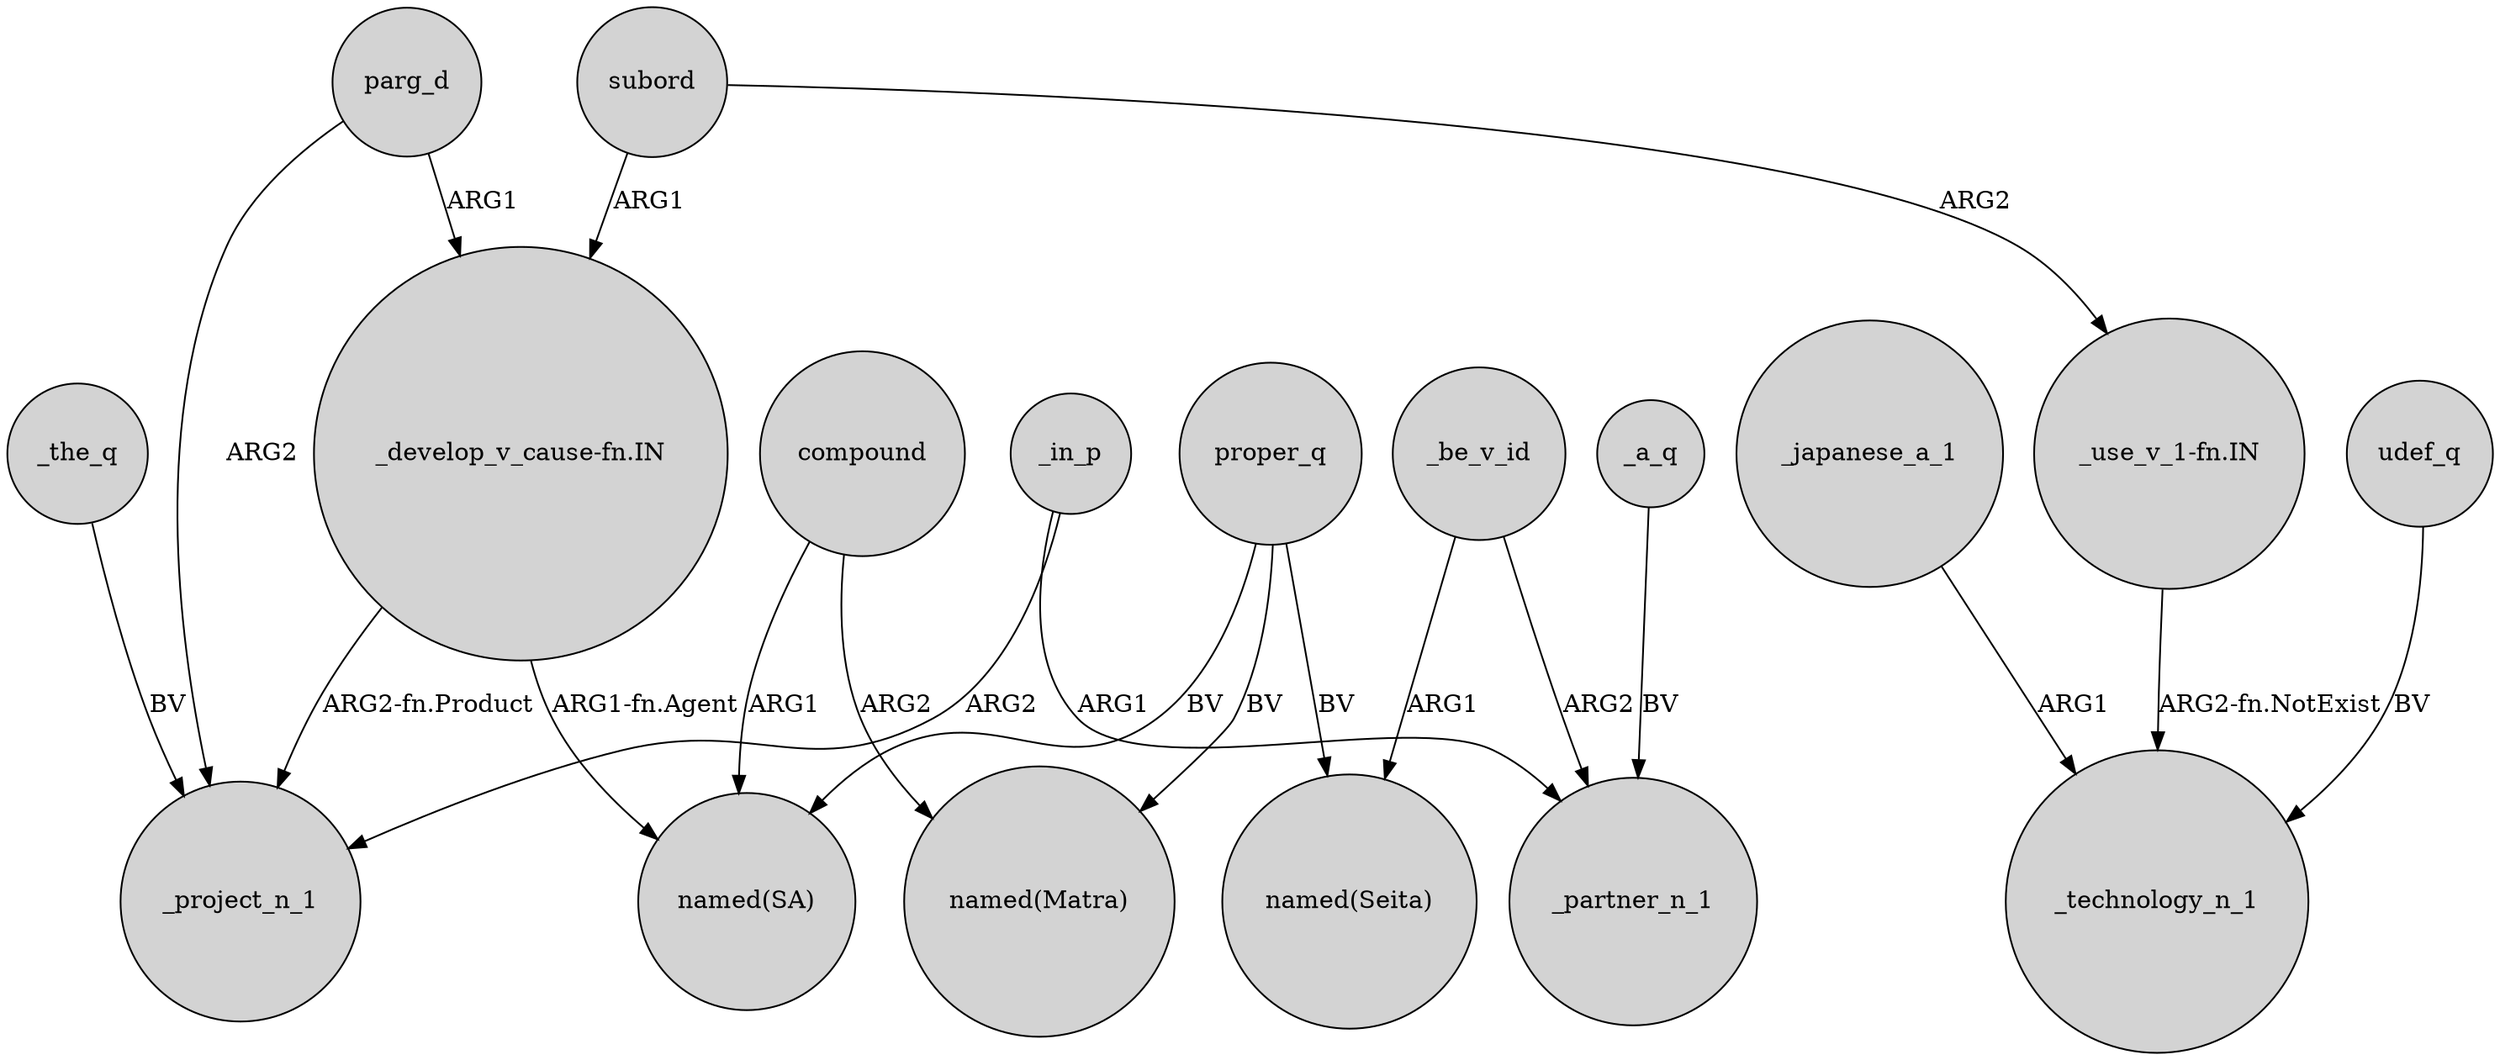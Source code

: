 digraph {
	node [shape=circle style=filled]
	compound -> "named(SA)" [label=ARG1]
	"_develop_v_cause-fn.IN" -> "named(SA)" [label="ARG1-fn.Agent"]
	_a_q -> _partner_n_1 [label=BV]
	_the_q -> _project_n_1 [label=BV]
	"_use_v_1-fn.IN" -> _technology_n_1 [label="ARG2-fn.NotExist"]
	proper_q -> "named(Matra)" [label=BV]
	subord -> "_use_v_1-fn.IN" [label=ARG2]
	parg_d -> _project_n_1 [label=ARG2]
	compound -> "named(Matra)" [label=ARG2]
	_in_p -> _partner_n_1 [label=ARG1]
	_be_v_id -> _partner_n_1 [label=ARG2]
	parg_d -> "_develop_v_cause-fn.IN" [label=ARG1]
	"_develop_v_cause-fn.IN" -> _project_n_1 [label="ARG2-fn.Product"]
	udef_q -> _technology_n_1 [label=BV]
	subord -> "_develop_v_cause-fn.IN" [label=ARG1]
	proper_q -> "named(SA)" [label=BV]
	_japanese_a_1 -> _technology_n_1 [label=ARG1]
	proper_q -> "named(Seita)" [label=BV]
	_be_v_id -> "named(Seita)" [label=ARG1]
	_in_p -> _project_n_1 [label=ARG2]
}
